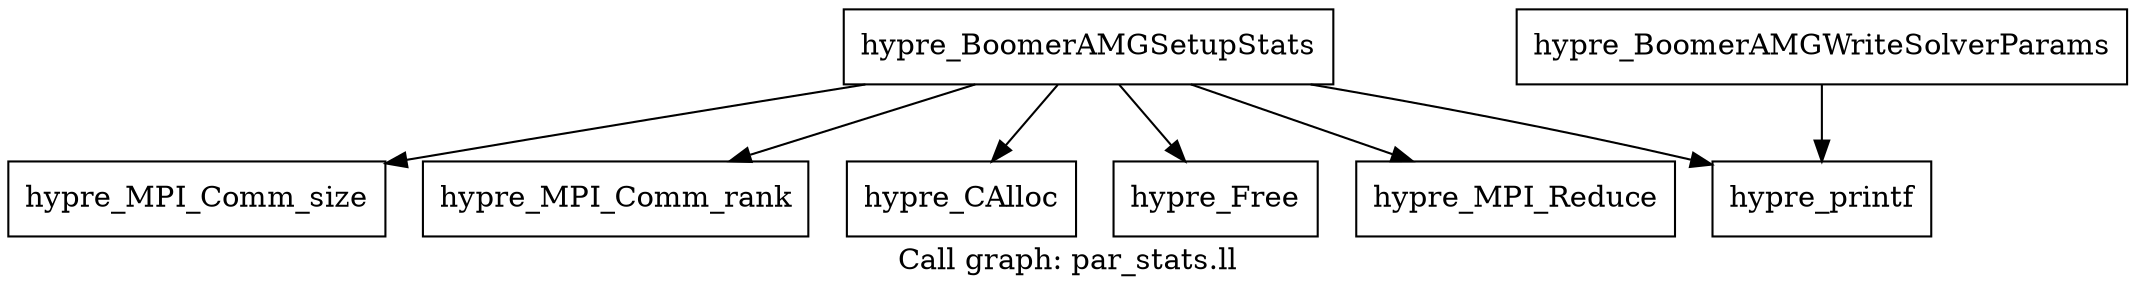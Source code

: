 digraph "Call graph: par_stats.ll" {
	label="Call graph: par_stats.ll";

	Node0x5627eca98a50 [shape=record,label="{hypre_BoomerAMGSetupStats}"];
	Node0x5627eca98a50 -> Node0x5627eca7d440;
	Node0x5627eca98a50 -> Node0x5627eca98d30;
	Node0x5627eca98a50 -> Node0x5627eca98be0;
	Node0x5627eca98a50 -> Node0x5627eca89930;
	Node0x5627eca98a50 -> Node0x5627eca45d40;
	Node0x5627eca98a50 -> Node0x5627ecaa07a0;
	Node0x5627eca7d440 [shape=record,label="{hypre_MPI_Comm_size}"];
	Node0x5627eca98d30 [shape=record,label="{hypre_MPI_Comm_rank}"];
	Node0x5627eca98be0 [shape=record,label="{hypre_CAlloc}"];
	Node0x5627eca45d40 [shape=record,label="{hypre_printf}"];
	Node0x5627ecaa07a0 [shape=record,label="{hypre_MPI_Reduce}"];
	Node0x5627eca89930 [shape=record,label="{hypre_Free}"];
	Node0x5627ecaa0720 [shape=record,label="{hypre_BoomerAMGWriteSolverParams}"];
	Node0x5627ecaa0720 -> Node0x5627eca45d40;
}
